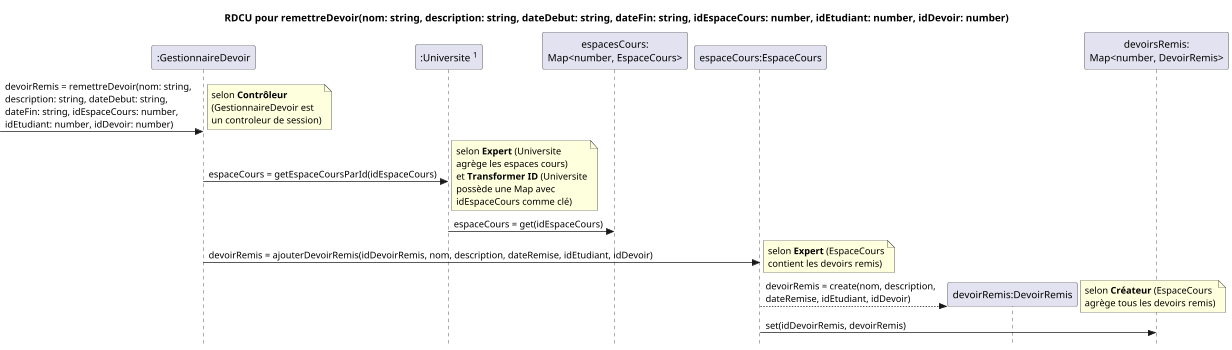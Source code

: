 @startuml
skinparam style strictuml
skinparam defaultfontname Verdana
scale 350 height
title RDCU pour <b>remettreDevoir(nom: string, description: string, dateDebut: string, dateFin: string, idEspaceCours: number, idEtudiant: number, idDevoir: number)</b>
participant ":GestionnaireDevoir" as gd
participant ":Universite <sup>1</sup>" as u
participant "espacesCours:\nMap<number, EspaceCours>" as mec
participant "espaceCours:EspaceCours" as ec
participant "devoirRemis:DevoirRemis" as d
participant "devoirsRemis:\nMap<number, DevoirRemis>" as md

->gd : devoirRemis = remettreDevoir(nom: string,\ndescription: string, dateDebut: string,\ndateFin: string, idEspaceCours: number,\nidEtudiant: number, idDevoir: number)
note right : selon <b>Contrôleur</b>\n(GestionnaireDevoir est\nun controleur de session)

gd -> u : espaceCours = getEspaceCoursParId(idEspaceCours)
note right : selon <b>Expert</b> (Universite\nagrège les espaces cours)\net <b>Transformer ID</b> (Universite\npossède une Map avec\nidEspaceCours comme clé)

u -> mec : espaceCours = get(idEspaceCours)

gd -> ec : devoirRemis = ajouterDevoirRemis(idDevoirRemis, nom, description, dateRemise, idEtudiant, idDevoir)
note right : selon <b>Expert</b> (EspaceCours\ncontient les devoirs remis)

create d
ec --> d : devoirRemis = create(nom, description,\ndateRemise, idEtudiant, idDevoir)
note right : selon <b>Créateur</b> (EspaceCours\nagrège tous les devoirs remis)

ec -> md : set(idDevoirRemis, devoirRemis)



@enduml